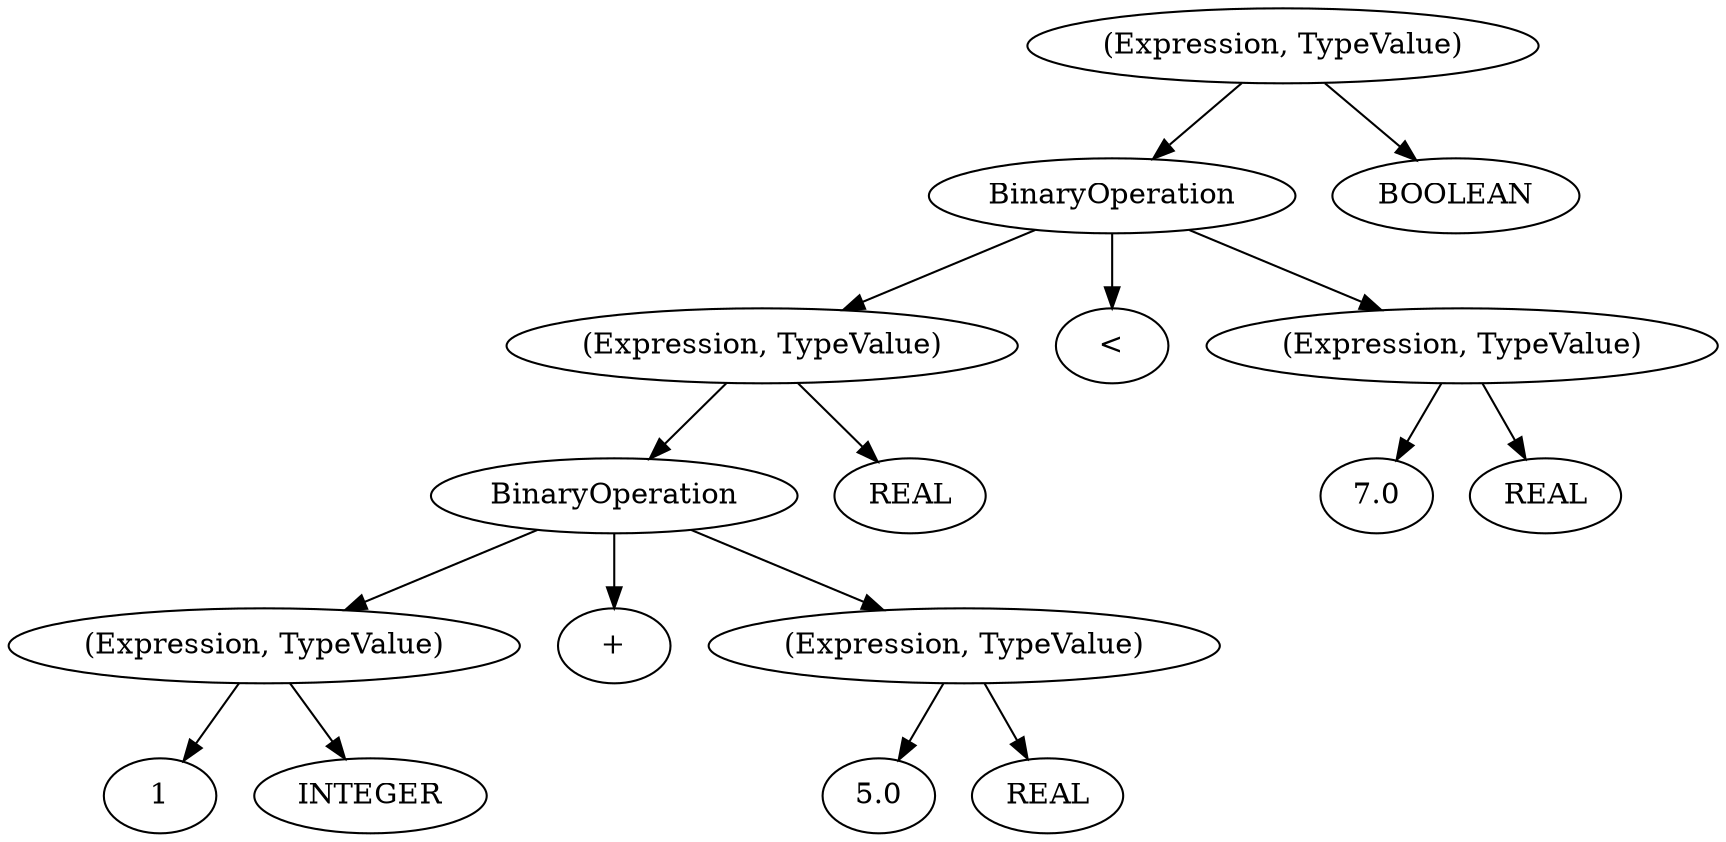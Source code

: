digraph {
    rankdir="TR"
    ordering="out"

    "(Expression, TypeValue)1" [label="(Expression, TypeValue)"]
    "(Expression, TypeValue)2" [label="(Expression, TypeValue)"]
    "(Expression, TypeValue)3" [label="(Expression, TypeValue)"]
    "(Expression, TypeValue)4" [label="(Expression, TypeValue)"]
    "(Expression, TypeValue)5" [label="(Expression, TypeValue)"]
    "BinaryOperation1" [label="BinaryOperation"]
    "BinaryOperation2" [label="BinaryOperation"]
    "REAL1" [label="REAL"]
    "REAL2" [label="REAL"]
    "REAL3" [label="REAL"]

    "(Expression, TypeValue)1" -> "BinaryOperation1"
    "(Expression, TypeValue)1" -> "BOOLEAN"

    "BinaryOperation1" -> "(Expression, TypeValue)2"
    "BinaryOperation1" -> "<"
    "BinaryOperation1" -> "(Expression, TypeValue)3"

    "(Expression, TypeValue)2" -> "BinaryOperation2"
    "(Expression, TypeValue)2" -> "REAL1"


    "BinaryOperation2" -> "(Expression, TypeValue)4"
    "BinaryOperation2" -> "+"
    "BinaryOperation2" -> "(Expression, TypeValue)5"

    "(Expression, TypeValue)4" -> "1"
    "(Expression, TypeValue)4" -> "INTEGER"

    "(Expression, TypeValue)5" -> "5.0"
    "(Expression, TypeValue)5" -> "REAL3"

    "(Expression, TypeValue)3" -> "7.0"
    "(Expression, TypeValue)3" -> "REAL2"
}
